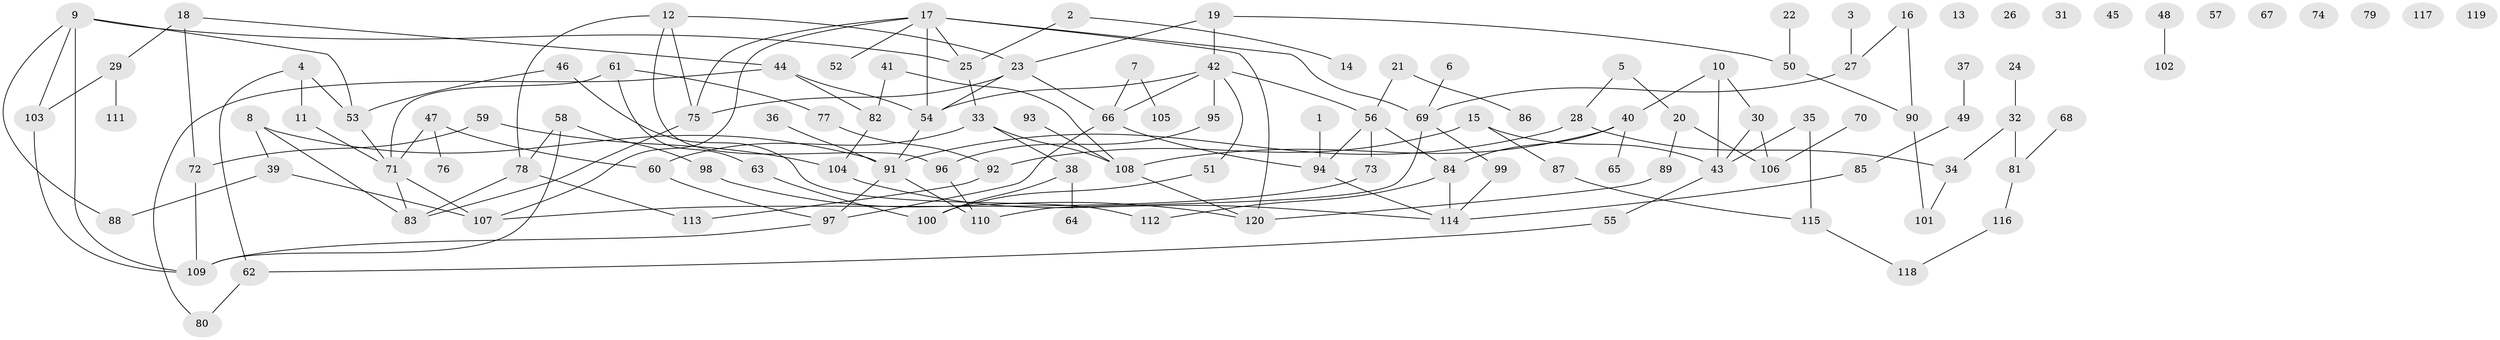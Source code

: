 // coarse degree distribution, {6: 0.06666666666666667, 1: 0.11666666666666667, 4: 0.16666666666666666, 5: 0.11666666666666667, 7: 0.03333333333333333, 0: 0.18333333333333332, 10: 0.016666666666666666, 8: 0.016666666666666666, 2: 0.18333333333333332, 3: 0.1}
// Generated by graph-tools (version 1.1) at 2025/16/03/04/25 18:16:42]
// undirected, 120 vertices, 154 edges
graph export_dot {
graph [start="1"]
  node [color=gray90,style=filled];
  1;
  2;
  3;
  4;
  5;
  6;
  7;
  8;
  9;
  10;
  11;
  12;
  13;
  14;
  15;
  16;
  17;
  18;
  19;
  20;
  21;
  22;
  23;
  24;
  25;
  26;
  27;
  28;
  29;
  30;
  31;
  32;
  33;
  34;
  35;
  36;
  37;
  38;
  39;
  40;
  41;
  42;
  43;
  44;
  45;
  46;
  47;
  48;
  49;
  50;
  51;
  52;
  53;
  54;
  55;
  56;
  57;
  58;
  59;
  60;
  61;
  62;
  63;
  64;
  65;
  66;
  67;
  68;
  69;
  70;
  71;
  72;
  73;
  74;
  75;
  76;
  77;
  78;
  79;
  80;
  81;
  82;
  83;
  84;
  85;
  86;
  87;
  88;
  89;
  90;
  91;
  92;
  93;
  94;
  95;
  96;
  97;
  98;
  99;
  100;
  101;
  102;
  103;
  104;
  105;
  106;
  107;
  108;
  109;
  110;
  111;
  112;
  113;
  114;
  115;
  116;
  117;
  118;
  119;
  120;
  1 -- 94;
  2 -- 14;
  2 -- 25;
  3 -- 27;
  4 -- 11;
  4 -- 53;
  4 -- 62;
  5 -- 20;
  5 -- 28;
  6 -- 69;
  7 -- 66;
  7 -- 105;
  8 -- 39;
  8 -- 83;
  8 -- 91;
  9 -- 25;
  9 -- 53;
  9 -- 88;
  9 -- 103;
  9 -- 109;
  10 -- 30;
  10 -- 40;
  10 -- 43;
  11 -- 71;
  12 -- 23;
  12 -- 75;
  12 -- 78;
  12 -- 96;
  15 -- 43;
  15 -- 87;
  15 -- 92;
  16 -- 27;
  16 -- 90;
  17 -- 25;
  17 -- 52;
  17 -- 54;
  17 -- 69;
  17 -- 75;
  17 -- 107;
  17 -- 120;
  18 -- 29;
  18 -- 44;
  18 -- 72;
  19 -- 23;
  19 -- 42;
  19 -- 50;
  20 -- 89;
  20 -- 106;
  21 -- 56;
  21 -- 86;
  22 -- 50;
  23 -- 54;
  23 -- 66;
  23 -- 75;
  24 -- 32;
  25 -- 33;
  27 -- 69;
  28 -- 34;
  28 -- 91;
  29 -- 103;
  29 -- 111;
  30 -- 43;
  30 -- 106;
  32 -- 34;
  32 -- 81;
  33 -- 38;
  33 -- 60;
  33 -- 108;
  34 -- 101;
  35 -- 43;
  35 -- 115;
  36 -- 91;
  37 -- 49;
  38 -- 64;
  38 -- 100;
  39 -- 88;
  39 -- 107;
  40 -- 65;
  40 -- 84;
  40 -- 108;
  41 -- 82;
  41 -- 108;
  42 -- 51;
  42 -- 54;
  42 -- 56;
  42 -- 66;
  42 -- 95;
  43 -- 55;
  44 -- 54;
  44 -- 80;
  44 -- 82;
  46 -- 53;
  46 -- 112;
  47 -- 60;
  47 -- 71;
  47 -- 76;
  48 -- 102;
  49 -- 85;
  50 -- 90;
  51 -- 100;
  53 -- 71;
  54 -- 91;
  55 -- 62;
  56 -- 73;
  56 -- 84;
  56 -- 94;
  58 -- 78;
  58 -- 98;
  58 -- 109;
  59 -- 72;
  59 -- 104;
  60 -- 97;
  61 -- 63;
  61 -- 71;
  61 -- 77;
  62 -- 80;
  63 -- 100;
  66 -- 94;
  66 -- 97;
  68 -- 81;
  69 -- 99;
  69 -- 110;
  70 -- 106;
  71 -- 83;
  71 -- 107;
  72 -- 109;
  73 -- 107;
  75 -- 83;
  77 -- 92;
  78 -- 83;
  78 -- 113;
  81 -- 116;
  82 -- 104;
  84 -- 112;
  84 -- 114;
  85 -- 114;
  87 -- 115;
  89 -- 120;
  90 -- 101;
  91 -- 97;
  91 -- 110;
  92 -- 113;
  93 -- 108;
  94 -- 114;
  95 -- 96;
  96 -- 110;
  97 -- 109;
  98 -- 120;
  99 -- 114;
  103 -- 109;
  104 -- 114;
  108 -- 120;
  115 -- 118;
  116 -- 118;
}
